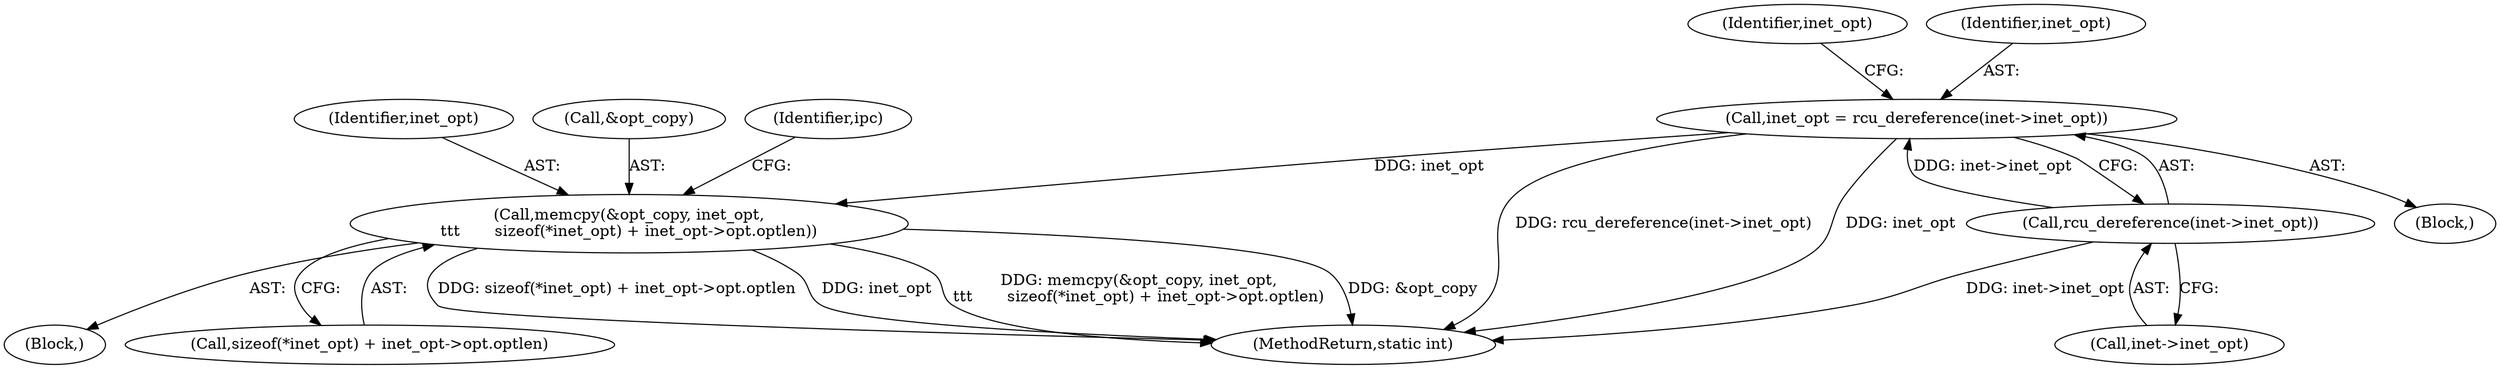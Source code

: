 digraph "0_linux_f6d8bd051c391c1c0458a30b2a7abcd939329259_27@API" {
"1000297" [label="(Call,memcpy(&opt_copy, inet_opt,\n\t\t\t       sizeof(*inet_opt) + inet_opt->opt.optlen))"];
"1000288" [label="(Call,inet_opt = rcu_dereference(inet->inet_opt))"];
"1000290" [label="(Call,rcu_dereference(inet->inet_opt))"];
"1000312" [label="(Identifier,ipc)"];
"1000288" [label="(Call,inet_opt = rcu_dereference(inet->inet_opt))"];
"1000295" [label="(Identifier,inet_opt)"];
"1000297" [label="(Call,memcpy(&opt_copy, inet_opt,\n\t\t\t       sizeof(*inet_opt) + inet_opt->opt.optlen))"];
"1000289" [label="(Identifier,inet_opt)"];
"1000300" [label="(Identifier,inet_opt)"];
"1000296" [label="(Block,)"];
"1000291" [label="(Call,inet->inet_opt)"];
"1000602" [label="(MethodReturn,static int)"];
"1000285" [label="(Block,)"];
"1000290" [label="(Call,rcu_dereference(inet->inet_opt))"];
"1000301" [label="(Call,sizeof(*inet_opt) + inet_opt->opt.optlen)"];
"1000298" [label="(Call,&opt_copy)"];
"1000297" -> "1000296"  [label="AST: "];
"1000297" -> "1000301"  [label="CFG: "];
"1000298" -> "1000297"  [label="AST: "];
"1000300" -> "1000297"  [label="AST: "];
"1000301" -> "1000297"  [label="AST: "];
"1000312" -> "1000297"  [label="CFG: "];
"1000297" -> "1000602"  [label="DDG: &opt_copy"];
"1000297" -> "1000602"  [label="DDG: sizeof(*inet_opt) + inet_opt->opt.optlen"];
"1000297" -> "1000602"  [label="DDG: inet_opt"];
"1000297" -> "1000602"  [label="DDG: memcpy(&opt_copy, inet_opt,\n\t\t\t       sizeof(*inet_opt) + inet_opt->opt.optlen)"];
"1000288" -> "1000297"  [label="DDG: inet_opt"];
"1000288" -> "1000285"  [label="AST: "];
"1000288" -> "1000290"  [label="CFG: "];
"1000289" -> "1000288"  [label="AST: "];
"1000290" -> "1000288"  [label="AST: "];
"1000295" -> "1000288"  [label="CFG: "];
"1000288" -> "1000602"  [label="DDG: rcu_dereference(inet->inet_opt)"];
"1000288" -> "1000602"  [label="DDG: inet_opt"];
"1000290" -> "1000288"  [label="DDG: inet->inet_opt"];
"1000290" -> "1000291"  [label="CFG: "];
"1000291" -> "1000290"  [label="AST: "];
"1000290" -> "1000602"  [label="DDG: inet->inet_opt"];
}
